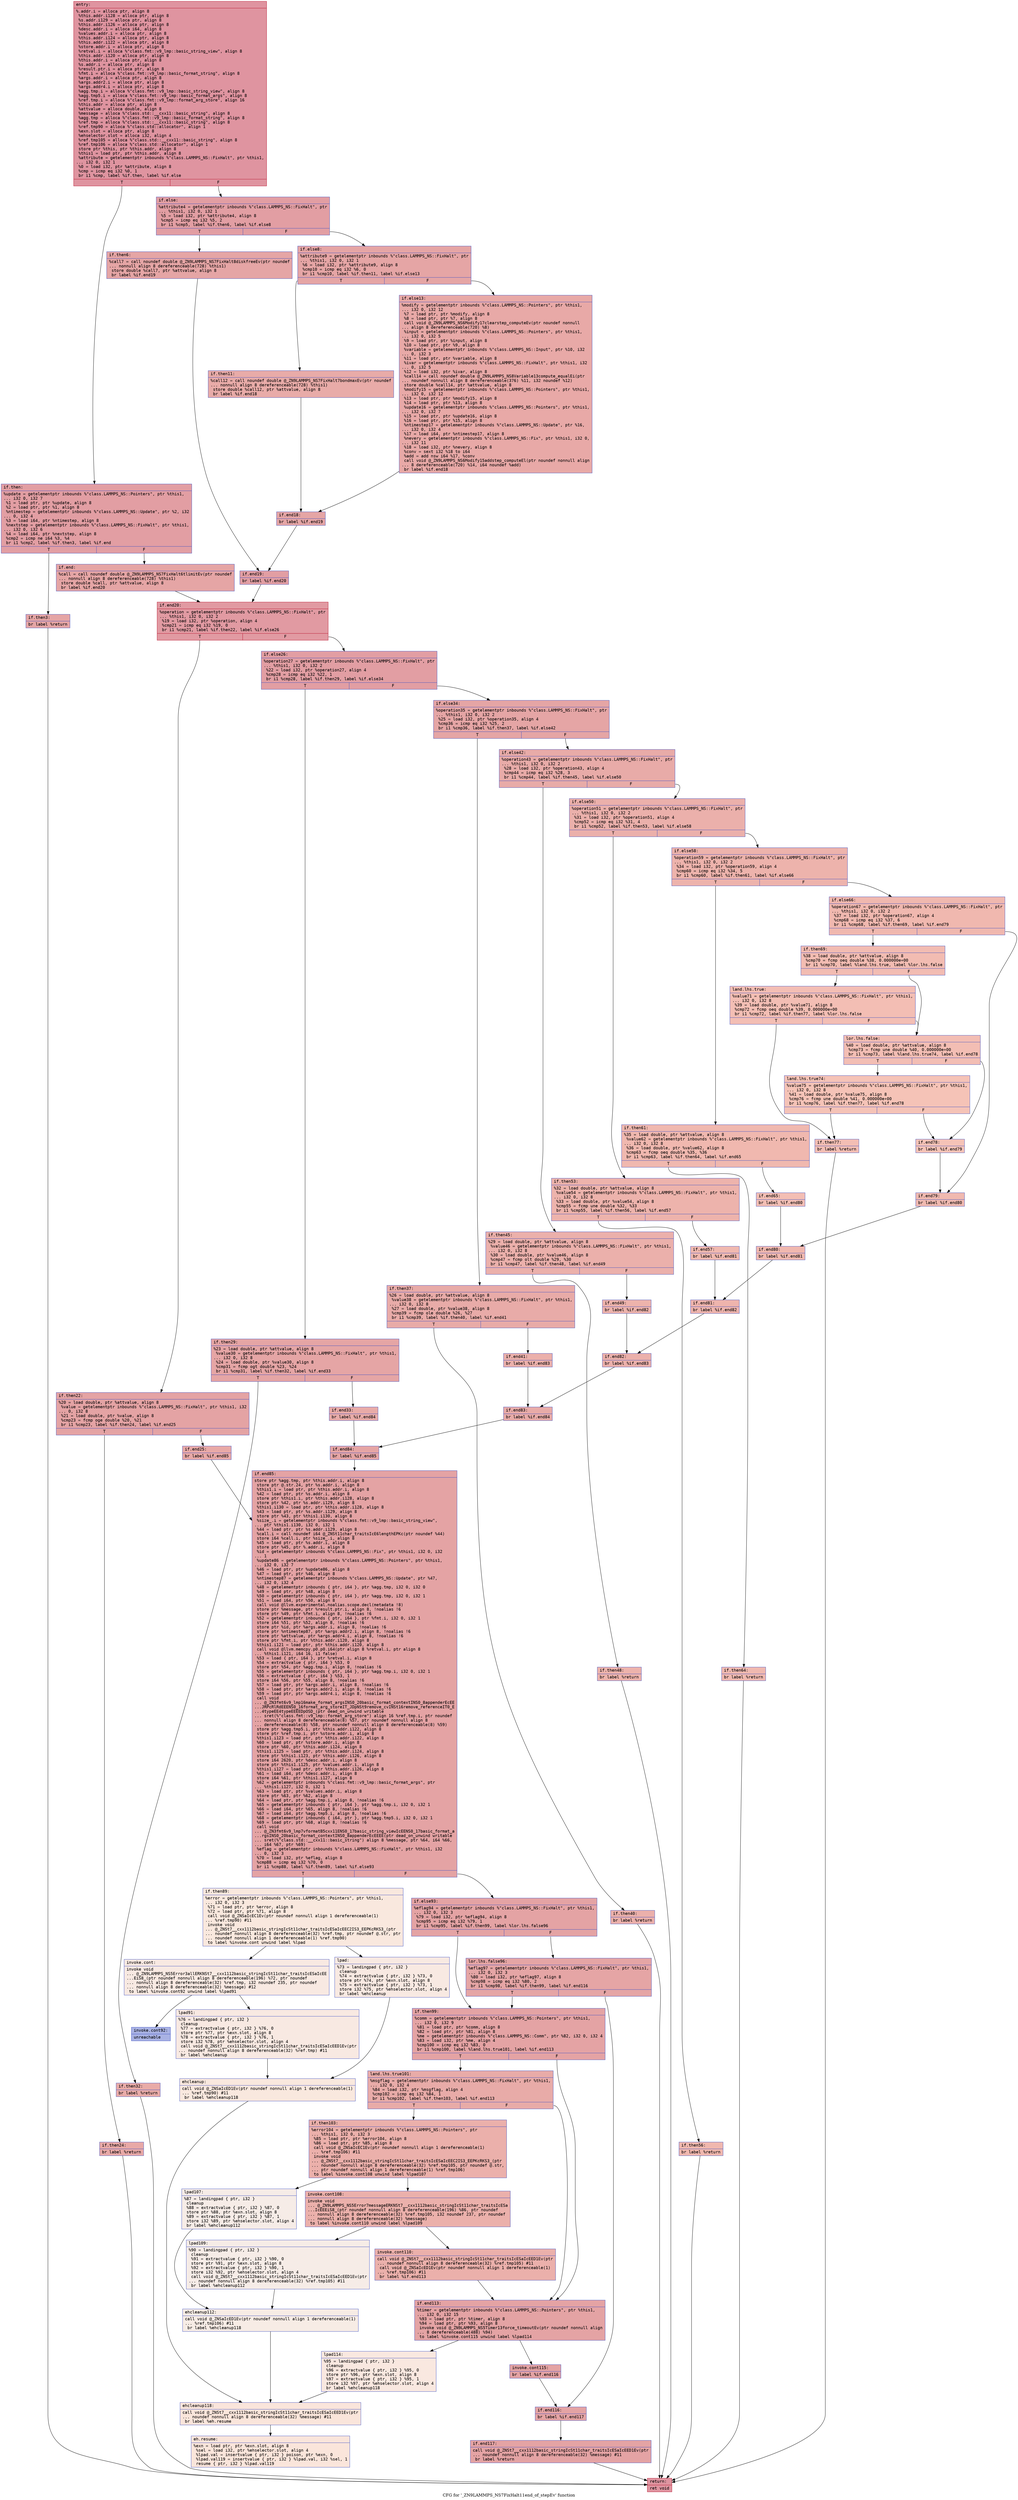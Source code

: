 digraph "CFG for '_ZN9LAMMPS_NS7FixHalt11end_of_stepEv' function" {
	label="CFG for '_ZN9LAMMPS_NS7FixHalt11end_of_stepEv' function";

	Node0x5603f57e1770 [shape=record,color="#b70d28ff", style=filled, fillcolor="#b70d2870" fontname="Courier",label="{entry:\l|  %.addr.i = alloca ptr, align 8\l  %this.addr.i128 = alloca ptr, align 8\l  %s.addr.i129 = alloca ptr, align 8\l  %this.addr.i126 = alloca ptr, align 8\l  %desc.addr.i = alloca i64, align 8\l  %values.addr.i = alloca ptr, align 8\l  %this.addr.i124 = alloca ptr, align 8\l  %this.addr.i122 = alloca ptr, align 8\l  %store.addr.i = alloca ptr, align 8\l  %retval.i = alloca %\"class.fmt::v9_lmp::basic_string_view\", align 8\l  %this.addr.i120 = alloca ptr, align 8\l  %this.addr.i = alloca ptr, align 8\l  %s.addr.i = alloca ptr, align 8\l  %result.ptr.i = alloca ptr, align 8\l  %fmt.i = alloca %\"class.fmt::v9_lmp::basic_format_string\", align 8\l  %args.addr.i = alloca ptr, align 8\l  %args.addr2.i = alloca ptr, align 8\l  %args.addr4.i = alloca ptr, align 8\l  %agg.tmp.i = alloca %\"class.fmt::v9_lmp::basic_string_view\", align 8\l  %agg.tmp5.i = alloca %\"class.fmt::v9_lmp::basic_format_args\", align 8\l  %ref.tmp.i = alloca %\"class.fmt::v9_lmp::format_arg_store\", align 16\l  %this.addr = alloca ptr, align 8\l  %attvalue = alloca double, align 8\l  %message = alloca %\"class.std::__cxx11::basic_string\", align 8\l  %agg.tmp = alloca %\"class.fmt::v9_lmp::basic_format_string\", align 8\l  %ref.tmp = alloca %\"class.std::__cxx11::basic_string\", align 8\l  %ref.tmp90 = alloca %\"class.std::allocator\", align 1\l  %exn.slot = alloca ptr, align 8\l  %ehselector.slot = alloca i32, align 4\l  %ref.tmp105 = alloca %\"class.std::__cxx11::basic_string\", align 8\l  %ref.tmp106 = alloca %\"class.std::allocator\", align 1\l  store ptr %this, ptr %this.addr, align 8\l  %this1 = load ptr, ptr %this.addr, align 8\l  %attribute = getelementptr inbounds %\"class.LAMMPS_NS::FixHalt\", ptr %this1,\l... i32 0, i32 1\l  %0 = load i32, ptr %attribute, align 8\l  %cmp = icmp eq i32 %0, 1\l  br i1 %cmp, label %if.then, label %if.else\l|{<s0>T|<s1>F}}"];
	Node0x5603f57e1770:s0 -> Node0x5603f57ba080[tooltip="entry -> if.then\nProbability 50.00%" ];
	Node0x5603f57e1770:s1 -> Node0x5603f57ba0f0[tooltip="entry -> if.else\nProbability 50.00%" ];
	Node0x5603f57ba080 [shape=record,color="#3d50c3ff", style=filled, fillcolor="#be242e70" fontname="Courier",label="{if.then:\l|  %update = getelementptr inbounds %\"class.LAMMPS_NS::Pointers\", ptr %this1,\l... i32 0, i32 7\l  %1 = load ptr, ptr %update, align 8\l  %2 = load ptr, ptr %1, align 8\l  %ntimestep = getelementptr inbounds %\"class.LAMMPS_NS::Update\", ptr %2, i32\l... 0, i32 4\l  %3 = load i64, ptr %ntimestep, align 8\l  %nextstep = getelementptr inbounds %\"class.LAMMPS_NS::FixHalt\", ptr %this1,\l... i32 0, i32 6\l  %4 = load i64, ptr %nextstep, align 8\l  %cmp2 = icmp ne i64 %3, %4\l  br i1 %cmp2, label %if.then3, label %if.end\l|{<s0>T|<s1>F}}"];
	Node0x5603f57ba080:s0 -> Node0x5603f57ba780[tooltip="if.then -> if.then3\nProbability 50.00%" ];
	Node0x5603f57ba080:s1 -> Node0x5603f57ba800[tooltip="if.then -> if.end\nProbability 50.00%" ];
	Node0x5603f57ba780 [shape=record,color="#3d50c3ff", style=filled, fillcolor="#c5333470" fontname="Courier",label="{if.then3:\l|  br label %return\l}"];
	Node0x5603f57ba780 -> Node0x5603f57ba920[tooltip="if.then3 -> return\nProbability 100.00%" ];
	Node0x5603f57ba800 [shape=record,color="#3d50c3ff", style=filled, fillcolor="#c5333470" fontname="Courier",label="{if.end:\l|  %call = call noundef double @_ZN9LAMMPS_NS7FixHalt6tlimitEv(ptr noundef\l... nonnull align 8 dereferenceable(728) %this1)\l  store double %call, ptr %attvalue, align 8\l  br label %if.end20\l}"];
	Node0x5603f57ba800 -> Node0x5603f57bac90[tooltip="if.end -> if.end20\nProbability 100.00%" ];
	Node0x5603f57ba0f0 [shape=record,color="#3d50c3ff", style=filled, fillcolor="#be242e70" fontname="Courier",label="{if.else:\l|  %attribute4 = getelementptr inbounds %\"class.LAMMPS_NS::FixHalt\", ptr\l... %this1, i32 0, i32 1\l  %5 = load i32, ptr %attribute4, align 8\l  %cmp5 = icmp eq i32 %5, 2\l  br i1 %cmp5, label %if.then6, label %if.else8\l|{<s0>T|<s1>F}}"];
	Node0x5603f57ba0f0:s0 -> Node0x5603f57b8d60[tooltip="if.else -> if.then6\nProbability 50.00%" ];
	Node0x5603f57ba0f0:s1 -> Node0x5603f57bb5c0[tooltip="if.else -> if.else8\nProbability 50.00%" ];
	Node0x5603f57b8d60 [shape=record,color="#3d50c3ff", style=filled, fillcolor="#c5333470" fontname="Courier",label="{if.then6:\l|  %call7 = call noundef double @_ZN9LAMMPS_NS7FixHalt8diskfreeEv(ptr noundef\l... nonnull align 8 dereferenceable(728) %this1)\l  store double %call7, ptr %attvalue, align 8\l  br label %if.end19\l}"];
	Node0x5603f57b8d60 -> Node0x5603f57bb900[tooltip="if.then6 -> if.end19\nProbability 100.00%" ];
	Node0x5603f57bb5c0 [shape=record,color="#3d50c3ff", style=filled, fillcolor="#c5333470" fontname="Courier",label="{if.else8:\l|  %attribute9 = getelementptr inbounds %\"class.LAMMPS_NS::FixHalt\", ptr\l... %this1, i32 0, i32 1\l  %6 = load i32, ptr %attribute9, align 8\l  %cmp10 = icmp eq i32 %6, 0\l  br i1 %cmp10, label %if.then11, label %if.else13\l|{<s0>T|<s1>F}}"];
	Node0x5603f57bb5c0:s0 -> Node0x5603f57bbbb0[tooltip="if.else8 -> if.then11\nProbability 37.50%" ];
	Node0x5603f57bb5c0:s1 -> Node0x5603f57bbc30[tooltip="if.else8 -> if.else13\nProbability 62.50%" ];
	Node0x5603f57bbbb0 [shape=record,color="#3d50c3ff", style=filled, fillcolor="#cc403a70" fontname="Courier",label="{if.then11:\l|  %call12 = call noundef double @_ZN9LAMMPS_NS7FixHalt7bondmaxEv(ptr noundef\l... nonnull align 8 dereferenceable(728) %this1)\l  store double %call12, ptr %attvalue, align 8\l  br label %if.end18\l}"];
	Node0x5603f57bbbb0 -> Node0x5603f57bbff0[tooltip="if.then11 -> if.end18\nProbability 100.00%" ];
	Node0x5603f57bbc30 [shape=record,color="#3d50c3ff", style=filled, fillcolor="#ca3b3770" fontname="Courier",label="{if.else13:\l|  %modify = getelementptr inbounds %\"class.LAMMPS_NS::Pointers\", ptr %this1,\l... i32 0, i32 12\l  %7 = load ptr, ptr %modify, align 8\l  %8 = load ptr, ptr %7, align 8\l  call void @_ZN9LAMMPS_NS6Modify17clearstep_computeEv(ptr noundef nonnull\l... align 8 dereferenceable(720) %8)\l  %input = getelementptr inbounds %\"class.LAMMPS_NS::Pointers\", ptr %this1,\l... i32 0, i32 5\l  %9 = load ptr, ptr %input, align 8\l  %10 = load ptr, ptr %9, align 8\l  %variable = getelementptr inbounds %\"class.LAMMPS_NS::Input\", ptr %10, i32\l... 0, i32 3\l  %11 = load ptr, ptr %variable, align 8\l  %ivar = getelementptr inbounds %\"class.LAMMPS_NS::FixHalt\", ptr %this1, i32\l... 0, i32 5\l  %12 = load i32, ptr %ivar, align 8\l  %call14 = call noundef double @_ZN9LAMMPS_NS8Variable13compute_equalEi(ptr\l... noundef nonnull align 8 dereferenceable(376) %11, i32 noundef %12)\l  store double %call14, ptr %attvalue, align 8\l  %modify15 = getelementptr inbounds %\"class.LAMMPS_NS::Pointers\", ptr %this1,\l... i32 0, i32 12\l  %13 = load ptr, ptr %modify15, align 8\l  %14 = load ptr, ptr %13, align 8\l  %update16 = getelementptr inbounds %\"class.LAMMPS_NS::Pointers\", ptr %this1,\l... i32 0, i32 7\l  %15 = load ptr, ptr %update16, align 8\l  %16 = load ptr, ptr %15, align 8\l  %ntimestep17 = getelementptr inbounds %\"class.LAMMPS_NS::Update\", ptr %16,\l... i32 0, i32 4\l  %17 = load i64, ptr %ntimestep17, align 8\l  %nevery = getelementptr inbounds %\"class.LAMMPS_NS::Fix\", ptr %this1, i32 0,\l... i32 11\l  %18 = load i32, ptr %nevery, align 8\l  %conv = sext i32 %18 to i64\l  %add = add nsw i64 %17, %conv\l  call void @_ZN9LAMMPS_NS6Modify15addstep_computeEl(ptr noundef nonnull align\l... 8 dereferenceable(720) %14, i64 noundef %add)\l  br label %if.end18\l}"];
	Node0x5603f57bbc30 -> Node0x5603f57bbff0[tooltip="if.else13 -> if.end18\nProbability 100.00%" ];
	Node0x5603f57bbff0 [shape=record,color="#3d50c3ff", style=filled, fillcolor="#c5333470" fontname="Courier",label="{if.end18:\l|  br label %if.end19\l}"];
	Node0x5603f57bbff0 -> Node0x5603f57bb900[tooltip="if.end18 -> if.end19\nProbability 100.00%" ];
	Node0x5603f57bb900 [shape=record,color="#3d50c3ff", style=filled, fillcolor="#be242e70" fontname="Courier",label="{if.end19:\l|  br label %if.end20\l}"];
	Node0x5603f57bb900 -> Node0x5603f57bac90[tooltip="if.end19 -> if.end20\nProbability 100.00%" ];
	Node0x5603f57bac90 [shape=record,color="#b70d28ff", style=filled, fillcolor="#bb1b2c70" fontname="Courier",label="{if.end20:\l|  %operation = getelementptr inbounds %\"class.LAMMPS_NS::FixHalt\", ptr\l... %this1, i32 0, i32 2\l  %19 = load i32, ptr %operation, align 4\l  %cmp21 = icmp eq i32 %19, 0\l  br i1 %cmp21, label %if.then22, label %if.else26\l|{<s0>T|<s1>F}}"];
	Node0x5603f57bac90:s0 -> Node0x5603f57eac20[tooltip="if.end20 -> if.then22\nProbability 37.50%" ];
	Node0x5603f57bac90:s1 -> Node0x5603f57eaca0[tooltip="if.end20 -> if.else26\nProbability 62.50%" ];
	Node0x5603f57eac20 [shape=record,color="#3d50c3ff", style=filled, fillcolor="#c32e3170" fontname="Courier",label="{if.then22:\l|  %20 = load double, ptr %attvalue, align 8\l  %value = getelementptr inbounds %\"class.LAMMPS_NS::FixHalt\", ptr %this1, i32\l... 0, i32 8\l  %21 = load double, ptr %value, align 8\l  %cmp23 = fcmp oge double %20, %21\l  br i1 %cmp23, label %if.then24, label %if.end25\l|{<s0>T|<s1>F}}"];
	Node0x5603f57eac20:s0 -> Node0x5603f57eb040[tooltip="if.then22 -> if.then24\nProbability 50.00%" ];
	Node0x5603f57eac20:s1 -> Node0x5603f57eb0c0[tooltip="if.then22 -> if.end25\nProbability 50.00%" ];
	Node0x5603f57eb040 [shape=record,color="#3d50c3ff", style=filled, fillcolor="#ca3b3770" fontname="Courier",label="{if.then24:\l|  br label %return\l}"];
	Node0x5603f57eb040 -> Node0x5603f57ba920[tooltip="if.then24 -> return\nProbability 100.00%" ];
	Node0x5603f57eb0c0 [shape=record,color="#3d50c3ff", style=filled, fillcolor="#ca3b3770" fontname="Courier",label="{if.end25:\l|  br label %if.end85\l}"];
	Node0x5603f57eb0c0 -> Node0x5603f57eb260[tooltip="if.end25 -> if.end85\nProbability 100.00%" ];
	Node0x5603f57eaca0 [shape=record,color="#3d50c3ff", style=filled, fillcolor="#be242e70" fontname="Courier",label="{if.else26:\l|  %operation27 = getelementptr inbounds %\"class.LAMMPS_NS::FixHalt\", ptr\l... %this1, i32 0, i32 2\l  %22 = load i32, ptr %operation27, align 4\l  %cmp28 = icmp eq i32 %22, 1\l  br i1 %cmp28, label %if.then29, label %if.else34\l|{<s0>T|<s1>F}}"];
	Node0x5603f57eaca0:s0 -> Node0x5603f57eb570[tooltip="if.else26 -> if.then29\nProbability 50.00%" ];
	Node0x5603f57eaca0:s1 -> Node0x5603f57eb5f0[tooltip="if.else26 -> if.else34\nProbability 50.00%" ];
	Node0x5603f57eb570 [shape=record,color="#3d50c3ff", style=filled, fillcolor="#c5333470" fontname="Courier",label="{if.then29:\l|  %23 = load double, ptr %attvalue, align 8\l  %value30 = getelementptr inbounds %\"class.LAMMPS_NS::FixHalt\", ptr %this1,\l... i32 0, i32 8\l  %24 = load double, ptr %value30, align 8\l  %cmp31 = fcmp ogt double %23, %24\l  br i1 %cmp31, label %if.then32, label %if.end33\l|{<s0>T|<s1>F}}"];
	Node0x5603f57eb570:s0 -> Node0x5603f57eb9b0[tooltip="if.then29 -> if.then32\nProbability 50.00%" ];
	Node0x5603f57eb570:s1 -> Node0x5603f57eba30[tooltip="if.then29 -> if.end33\nProbability 50.00%" ];
	Node0x5603f57eb9b0 [shape=record,color="#3d50c3ff", style=filled, fillcolor="#cc403a70" fontname="Courier",label="{if.then32:\l|  br label %return\l}"];
	Node0x5603f57eb9b0 -> Node0x5603f57ba920[tooltip="if.then32 -> return\nProbability 100.00%" ];
	Node0x5603f57eba30 [shape=record,color="#3d50c3ff", style=filled, fillcolor="#cc403a70" fontname="Courier",label="{if.end33:\l|  br label %if.end84\l}"];
	Node0x5603f57eba30 -> Node0x5603f57ebc30[tooltip="if.end33 -> if.end84\nProbability 100.00%" ];
	Node0x5603f57eb5f0 [shape=record,color="#3d50c3ff", style=filled, fillcolor="#c5333470" fontname="Courier",label="{if.else34:\l|  %operation35 = getelementptr inbounds %\"class.LAMMPS_NS::FixHalt\", ptr\l... %this1, i32 0, i32 2\l  %25 = load i32, ptr %operation35, align 4\l  %cmp36 = icmp eq i32 %25, 2\l  br i1 %cmp36, label %if.then37, label %if.else42\l|{<s0>T|<s1>F}}"];
	Node0x5603f57eb5f0:s0 -> Node0x5603f57ebf40[tooltip="if.else34 -> if.then37\nProbability 50.00%" ];
	Node0x5603f57eb5f0:s1 -> Node0x5603f57ebfc0[tooltip="if.else34 -> if.else42\nProbability 50.00%" ];
	Node0x5603f57ebf40 [shape=record,color="#3d50c3ff", style=filled, fillcolor="#cc403a70" fontname="Courier",label="{if.then37:\l|  %26 = load double, ptr %attvalue, align 8\l  %value38 = getelementptr inbounds %\"class.LAMMPS_NS::FixHalt\", ptr %this1,\l... i32 0, i32 8\l  %27 = load double, ptr %value38, align 8\l  %cmp39 = fcmp ole double %26, %27\l  br i1 %cmp39, label %if.then40, label %if.end41\l|{<s0>T|<s1>F}}"];
	Node0x5603f57ebf40:s0 -> Node0x5603f57ec380[tooltip="if.then37 -> if.then40\nProbability 50.00%" ];
	Node0x5603f57ebf40:s1 -> Node0x5603f57ec400[tooltip="if.then37 -> if.end41\nProbability 50.00%" ];
	Node0x5603f57ec380 [shape=record,color="#3d50c3ff", style=filled, fillcolor="#d24b4070" fontname="Courier",label="{if.then40:\l|  br label %return\l}"];
	Node0x5603f57ec380 -> Node0x5603f57ba920[tooltip="if.then40 -> return\nProbability 100.00%" ];
	Node0x5603f57ec400 [shape=record,color="#3d50c3ff", style=filled, fillcolor="#d24b4070" fontname="Courier",label="{if.end41:\l|  br label %if.end83\l}"];
	Node0x5603f57ec400 -> Node0x5603f57ec600[tooltip="if.end41 -> if.end83\nProbability 100.00%" ];
	Node0x5603f57ebfc0 [shape=record,color="#3d50c3ff", style=filled, fillcolor="#cc403a70" fontname="Courier",label="{if.else42:\l|  %operation43 = getelementptr inbounds %\"class.LAMMPS_NS::FixHalt\", ptr\l... %this1, i32 0, i32 2\l  %28 = load i32, ptr %operation43, align 4\l  %cmp44 = icmp eq i32 %28, 3\l  br i1 %cmp44, label %if.then45, label %if.else50\l|{<s0>T|<s1>F}}"];
	Node0x5603f57ebfc0:s0 -> Node0x5603f57bb200[tooltip="if.else42 -> if.then45\nProbability 50.00%" ];
	Node0x5603f57ebfc0:s1 -> Node0x5603f57bb280[tooltip="if.else42 -> if.else50\nProbability 50.00%" ];
	Node0x5603f57bb200 [shape=record,color="#3d50c3ff", style=filled, fillcolor="#d24b4070" fontname="Courier",label="{if.then45:\l|  %29 = load double, ptr %attvalue, align 8\l  %value46 = getelementptr inbounds %\"class.LAMMPS_NS::FixHalt\", ptr %this1,\l... i32 0, i32 8\l  %30 = load double, ptr %value46, align 8\l  %cmp47 = fcmp olt double %29, %30\l  br i1 %cmp47, label %if.then48, label %if.end49\l|{<s0>T|<s1>F}}"];
	Node0x5603f57bb200:s0 -> Node0x5603f57ed350[tooltip="if.then45 -> if.then48\nProbability 50.00%" ];
	Node0x5603f57bb200:s1 -> Node0x5603f57ed3d0[tooltip="if.then45 -> if.end49\nProbability 50.00%" ];
	Node0x5603f57ed350 [shape=record,color="#3d50c3ff", style=filled, fillcolor="#d6524470" fontname="Courier",label="{if.then48:\l|  br label %return\l}"];
	Node0x5603f57ed350 -> Node0x5603f57ba920[tooltip="if.then48 -> return\nProbability 100.00%" ];
	Node0x5603f57ed3d0 [shape=record,color="#3d50c3ff", style=filled, fillcolor="#d6524470" fontname="Courier",label="{if.end49:\l|  br label %if.end82\l}"];
	Node0x5603f57ed3d0 -> Node0x5603f57ed5d0[tooltip="if.end49 -> if.end82\nProbability 100.00%" ];
	Node0x5603f57bb280 [shape=record,color="#3d50c3ff", style=filled, fillcolor="#d24b4070" fontname="Courier",label="{if.else50:\l|  %operation51 = getelementptr inbounds %\"class.LAMMPS_NS::FixHalt\", ptr\l... %this1, i32 0, i32 2\l  %31 = load i32, ptr %operation51, align 4\l  %cmp52 = icmp eq i32 %31, 4\l  br i1 %cmp52, label %if.then53, label %if.else58\l|{<s0>T|<s1>F}}"];
	Node0x5603f57bb280:s0 -> Node0x5603f57ed8e0[tooltip="if.else50 -> if.then53\nProbability 50.00%" ];
	Node0x5603f57bb280:s1 -> Node0x5603f57ed960[tooltip="if.else50 -> if.else58\nProbability 50.00%" ];
	Node0x5603f57ed8e0 [shape=record,color="#3d50c3ff", style=filled, fillcolor="#d6524470" fontname="Courier",label="{if.then53:\l|  %32 = load double, ptr %attvalue, align 8\l  %value54 = getelementptr inbounds %\"class.LAMMPS_NS::FixHalt\", ptr %this1,\l... i32 0, i32 8\l  %33 = load double, ptr %value54, align 8\l  %cmp55 = fcmp une double %32, %33\l  br i1 %cmp55, label %if.then56, label %if.end57\l|{<s0>T|<s1>F}}"];
	Node0x5603f57ed8e0:s0 -> Node0x5603f57edd20[tooltip="if.then53 -> if.then56\nProbability 62.50%" ];
	Node0x5603f57ed8e0:s1 -> Node0x5603f57edda0[tooltip="if.then53 -> if.end57\nProbability 37.50%" ];
	Node0x5603f57edd20 [shape=record,color="#3d50c3ff", style=filled, fillcolor="#dc5d4a70" fontname="Courier",label="{if.then56:\l|  br label %return\l}"];
	Node0x5603f57edd20 -> Node0x5603f57ba920[tooltip="if.then56 -> return\nProbability 100.00%" ];
	Node0x5603f57edda0 [shape=record,color="#3d50c3ff", style=filled, fillcolor="#de614d70" fontname="Courier",label="{if.end57:\l|  br label %if.end81\l}"];
	Node0x5603f57edda0 -> Node0x5603f57edfa0[tooltip="if.end57 -> if.end81\nProbability 100.00%" ];
	Node0x5603f57ed960 [shape=record,color="#3d50c3ff", style=filled, fillcolor="#d6524470" fontname="Courier",label="{if.else58:\l|  %operation59 = getelementptr inbounds %\"class.LAMMPS_NS::FixHalt\", ptr\l... %this1, i32 0, i32 2\l  %34 = load i32, ptr %operation59, align 4\l  %cmp60 = icmp eq i32 %34, 5\l  br i1 %cmp60, label %if.then61, label %if.else66\l|{<s0>T|<s1>F}}"];
	Node0x5603f57ed960:s0 -> Node0x5603f57ee2b0[tooltip="if.else58 -> if.then61\nProbability 50.00%" ];
	Node0x5603f57ed960:s1 -> Node0x5603f57ee330[tooltip="if.else58 -> if.else66\nProbability 50.00%" ];
	Node0x5603f57ee2b0 [shape=record,color="#3d50c3ff", style=filled, fillcolor="#dc5d4a70" fontname="Courier",label="{if.then61:\l|  %35 = load double, ptr %attvalue, align 8\l  %value62 = getelementptr inbounds %\"class.LAMMPS_NS::FixHalt\", ptr %this1,\l... i32 0, i32 8\l  %36 = load double, ptr %value62, align 8\l  %cmp63 = fcmp oeq double %35, %36\l  br i1 %cmp63, label %if.then64, label %if.end65\l|{<s0>T|<s1>F}}"];
	Node0x5603f57ee2b0:s0 -> Node0x5603f57ee6f0[tooltip="if.then61 -> if.then64\nProbability 62.50%" ];
	Node0x5603f57ee2b0:s1 -> Node0x5603f57ee770[tooltip="if.then61 -> if.end65\nProbability 37.50%" ];
	Node0x5603f57ee6f0 [shape=record,color="#3d50c3ff", style=filled, fillcolor="#de614d70" fontname="Courier",label="{if.then64:\l|  br label %return\l}"];
	Node0x5603f57ee6f0 -> Node0x5603f57ba920[tooltip="if.then64 -> return\nProbability 100.00%" ];
	Node0x5603f57ee770 [shape=record,color="#3d50c3ff", style=filled, fillcolor="#e36c5570" fontname="Courier",label="{if.end65:\l|  br label %if.end80\l}"];
	Node0x5603f57ee770 -> Node0x5603f57ee970[tooltip="if.end65 -> if.end80\nProbability 100.00%" ];
	Node0x5603f57ee330 [shape=record,color="#3d50c3ff", style=filled, fillcolor="#dc5d4a70" fontname="Courier",label="{if.else66:\l|  %operation67 = getelementptr inbounds %\"class.LAMMPS_NS::FixHalt\", ptr\l... %this1, i32 0, i32 2\l  %37 = load i32, ptr %operation67, align 4\l  %cmp68 = icmp eq i32 %37, 6\l  br i1 %cmp68, label %if.then69, label %if.end79\l|{<s0>T|<s1>F}}"];
	Node0x5603f57ee330:s0 -> Node0x5603f57eec80[tooltip="if.else66 -> if.then69\nProbability 50.00%" ];
	Node0x5603f57ee330:s1 -> Node0x5603f57eed00[tooltip="if.else66 -> if.end79\nProbability 50.00%" ];
	Node0x5603f57eec80 [shape=record,color="#3d50c3ff", style=filled, fillcolor="#e1675170" fontname="Courier",label="{if.then69:\l|  %38 = load double, ptr %attvalue, align 8\l  %cmp70 = fcmp oeq double %38, 0.000000e+00\l  br i1 %cmp70, label %land.lhs.true, label %lor.lhs.false\l|{<s0>T|<s1>F}}"];
	Node0x5603f57eec80:s0 -> Node0x5603f57eef60[tooltip="if.then69 -> land.lhs.true\nProbability 62.50%" ];
	Node0x5603f57eec80:s1 -> Node0x5603f57eefe0[tooltip="if.then69 -> lor.lhs.false\nProbability 37.50%" ];
	Node0x5603f57eef60 [shape=record,color="#3d50c3ff", style=filled, fillcolor="#e36c5570" fontname="Courier",label="{land.lhs.true:\l|  %value71 = getelementptr inbounds %\"class.LAMMPS_NS::FixHalt\", ptr %this1,\l... i32 0, i32 8\l  %39 = load double, ptr %value71, align 8\l  %cmp72 = fcmp oeq double %39, 0.000000e+00\l  br i1 %cmp72, label %if.then77, label %lor.lhs.false\l|{<s0>T|<s1>F}}"];
	Node0x5603f57eef60:s0 -> Node0x5603f57ef380[tooltip="land.lhs.true -> if.then77\nProbability 62.50%" ];
	Node0x5603f57eef60:s1 -> Node0x5603f57eefe0[tooltip="land.lhs.true -> lor.lhs.false\nProbability 37.50%" ];
	Node0x5603f57eefe0 [shape=record,color="#3d50c3ff", style=filled, fillcolor="#e36c5570" fontname="Courier",label="{lor.lhs.false:\l|  %40 = load double, ptr %attvalue, align 8\l  %cmp73 = fcmp une double %40, 0.000000e+00\l  br i1 %cmp73, label %land.lhs.true74, label %if.end78\l|{<s0>T|<s1>F}}"];
	Node0x5603f57eefe0:s0 -> Node0x5603f57ef5e0[tooltip="lor.lhs.false -> land.lhs.true74\nProbability 62.50%" ];
	Node0x5603f57eefe0:s1 -> Node0x5603f57ef660[tooltip="lor.lhs.false -> if.end78\nProbability 37.50%" ];
	Node0x5603f57ef5e0 [shape=record,color="#3d50c3ff", style=filled, fillcolor="#e8765c70" fontname="Courier",label="{land.lhs.true74:\l|  %value75 = getelementptr inbounds %\"class.LAMMPS_NS::FixHalt\", ptr %this1,\l... i32 0, i32 8\l  %41 = load double, ptr %value75, align 8\l  %cmp76 = fcmp une double %41, 0.000000e+00\l  br i1 %cmp76, label %if.then77, label %if.end78\l|{<s0>T|<s1>F}}"];
	Node0x5603f57ef5e0:s0 -> Node0x5603f57ef380[tooltip="land.lhs.true74 -> if.then77\nProbability 62.50%" ];
	Node0x5603f57ef5e0:s1 -> Node0x5603f57ef660[tooltip="land.lhs.true74 -> if.end78\nProbability 37.50%" ];
	Node0x5603f57ef380 [shape=record,color="#3d50c3ff", style=filled, fillcolor="#e36c5570" fontname="Courier",label="{if.then77:\l|  br label %return\l}"];
	Node0x5603f57ef380 -> Node0x5603f57ba920[tooltip="if.then77 -> return\nProbability 100.00%" ];
	Node0x5603f57ef660 [shape=record,color="#3d50c3ff", style=filled, fillcolor="#e8765c70" fontname="Courier",label="{if.end78:\l|  br label %if.end79\l}"];
	Node0x5603f57ef660 -> Node0x5603f57eed00[tooltip="if.end78 -> if.end79\nProbability 100.00%" ];
	Node0x5603f57eed00 [shape=record,color="#3d50c3ff", style=filled, fillcolor="#de614d70" fontname="Courier",label="{if.end79:\l|  br label %if.end80\l}"];
	Node0x5603f57eed00 -> Node0x5603f57ee970[tooltip="if.end79 -> if.end80\nProbability 100.00%" ];
	Node0x5603f57ee970 [shape=record,color="#3d50c3ff", style=filled, fillcolor="#dc5d4a70" fontname="Courier",label="{if.end80:\l|  br label %if.end81\l}"];
	Node0x5603f57ee970 -> Node0x5603f57edfa0[tooltip="if.end80 -> if.end81\nProbability 100.00%" ];
	Node0x5603f57edfa0 [shape=record,color="#3d50c3ff", style=filled, fillcolor="#d8564670" fontname="Courier",label="{if.end81:\l|  br label %if.end82\l}"];
	Node0x5603f57edfa0 -> Node0x5603f57ed5d0[tooltip="if.end81 -> if.end82\nProbability 100.00%" ];
	Node0x5603f57ed5d0 [shape=record,color="#3d50c3ff", style=filled, fillcolor="#d24b4070" fontname="Courier",label="{if.end82:\l|  br label %if.end83\l}"];
	Node0x5603f57ed5d0 -> Node0x5603f57ec600[tooltip="if.end82 -> if.end83\nProbability 100.00%" ];
	Node0x5603f57ec600 [shape=record,color="#3d50c3ff", style=filled, fillcolor="#cc403a70" fontname="Courier",label="{if.end83:\l|  br label %if.end84\l}"];
	Node0x5603f57ec600 -> Node0x5603f57ebc30[tooltip="if.end83 -> if.end84\nProbability 100.00%" ];
	Node0x5603f57ebc30 [shape=record,color="#3d50c3ff", style=filled, fillcolor="#c5333470" fontname="Courier",label="{if.end84:\l|  br label %if.end85\l}"];
	Node0x5603f57ebc30 -> Node0x5603f57eb260[tooltip="if.end84 -> if.end85\nProbability 100.00%" ];
	Node0x5603f57eb260 [shape=record,color="#3d50c3ff", style=filled, fillcolor="#c32e3170" fontname="Courier",label="{if.end85:\l|  store ptr %agg.tmp, ptr %this.addr.i, align 8\l  store ptr @.str.24, ptr %s.addr.i, align 8\l  %this1.i = load ptr, ptr %this.addr.i, align 8\l  %42 = load ptr, ptr %s.addr.i, align 8\l  store ptr %this1.i, ptr %this.addr.i128, align 8\l  store ptr %42, ptr %s.addr.i129, align 8\l  %this1.i130 = load ptr, ptr %this.addr.i128, align 8\l  %43 = load ptr, ptr %s.addr.i129, align 8\l  store ptr %43, ptr %this1.i130, align 8\l  %size_.i = getelementptr inbounds %\"class.fmt::v9_lmp::basic_string_view\",\l... ptr %this1.i130, i32 0, i32 1\l  %44 = load ptr, ptr %s.addr.i129, align 8\l  %call.i = call noundef i64 @_ZNSt11char_traitsIcE6lengthEPKc(ptr noundef %44)\l  store i64 %call.i, ptr %size_.i, align 8\l  %45 = load ptr, ptr %s.addr.i, align 8\l  store ptr %45, ptr %.addr.i, align 8\l  %id = getelementptr inbounds %\"class.LAMMPS_NS::Fix\", ptr %this1, i32 0, i32\l... 1\l  %update86 = getelementptr inbounds %\"class.LAMMPS_NS::Pointers\", ptr %this1,\l... i32 0, i32 7\l  %46 = load ptr, ptr %update86, align 8\l  %47 = load ptr, ptr %46, align 8\l  %ntimestep87 = getelementptr inbounds %\"class.LAMMPS_NS::Update\", ptr %47,\l... i32 0, i32 4\l  %48 = getelementptr inbounds \{ ptr, i64 \}, ptr %agg.tmp, i32 0, i32 0\l  %49 = load ptr, ptr %48, align 8\l  %50 = getelementptr inbounds \{ ptr, i64 \}, ptr %agg.tmp, i32 0, i32 1\l  %51 = load i64, ptr %50, align 8\l  call void @llvm.experimental.noalias.scope.decl(metadata !8)\l  store ptr %message, ptr %result.ptr.i, align 8, !noalias !6\l  store ptr %49, ptr %fmt.i, align 8, !noalias !6\l  %52 = getelementptr inbounds \{ ptr, i64 \}, ptr %fmt.i, i32 0, i32 1\l  store i64 %51, ptr %52, align 8, !noalias !6\l  store ptr %id, ptr %args.addr.i, align 8, !noalias !6\l  store ptr %ntimestep87, ptr %args.addr2.i, align 8, !noalias !6\l  store ptr %attvalue, ptr %args.addr4.i, align 8, !noalias !6\l  store ptr %fmt.i, ptr %this.addr.i120, align 8\l  %this1.i121 = load ptr, ptr %this.addr.i120, align 8\l  call void @llvm.memcpy.p0.p0.i64(ptr align 8 %retval.i, ptr align 8\l... %this1.i121, i64 16, i1 false)\l  %53 = load \{ ptr, i64 \}, ptr %retval.i, align 8\l  %54 = extractvalue \{ ptr, i64 \} %53, 0\l  store ptr %54, ptr %agg.tmp.i, align 8, !noalias !6\l  %55 = getelementptr inbounds \{ ptr, i64 \}, ptr %agg.tmp.i, i32 0, i32 1\l  %56 = extractvalue \{ ptr, i64 \} %53, 1\l  store i64 %56, ptr %55, align 8, !noalias !6\l  %57 = load ptr, ptr %args.addr.i, align 8, !noalias !6\l  %58 = load ptr, ptr %args.addr2.i, align 8, !noalias !6\l  %59 = load ptr, ptr %args.addr4.i, align 8, !noalias !6\l  call void\l... @_ZN3fmt6v9_lmp16make_format_argsINS0_20basic_format_contextINS0_8appenderEcEE\l...JRPcRlRdEEENS0_16format_arg_storeIT_JDpNSt9remove_cvINSt16remove_referenceIT0_E\l...4typeEE4typeEEEEDpOSD_(ptr dead_on_unwind writable\l... sret(%\"class.fmt::v9_lmp::format_arg_store\") align 16 %ref.tmp.i, ptr noundef\l... nonnull align 8 dereferenceable(8) %57, ptr noundef nonnull align 8\l... dereferenceable(8) %58, ptr noundef nonnull align 8 dereferenceable(8) %59)\l  store ptr %agg.tmp5.i, ptr %this.addr.i122, align 8\l  store ptr %ref.tmp.i, ptr %store.addr.i, align 8\l  %this1.i123 = load ptr, ptr %this.addr.i122, align 8\l  %60 = load ptr, ptr %store.addr.i, align 8\l  store ptr %60, ptr %this.addr.i124, align 8\l  %this1.i125 = load ptr, ptr %this.addr.i124, align 8\l  store ptr %this1.i123, ptr %this.addr.i126, align 8\l  store i64 2620, ptr %desc.addr.i, align 8\l  store ptr %this1.i125, ptr %values.addr.i, align 8\l  %this1.i127 = load ptr, ptr %this.addr.i126, align 8\l  %61 = load i64, ptr %desc.addr.i, align 8\l  store i64 %61, ptr %this1.i127, align 8\l  %62 = getelementptr inbounds %\"class.fmt::v9_lmp::basic_format_args\", ptr\l... %this1.i127, i32 0, i32 1\l  %63 = load ptr, ptr %values.addr.i, align 8\l  store ptr %63, ptr %62, align 8\l  %64 = load ptr, ptr %agg.tmp.i, align 8, !noalias !6\l  %65 = getelementptr inbounds \{ ptr, i64 \}, ptr %agg.tmp.i, i32 0, i32 1\l  %66 = load i64, ptr %65, align 8, !noalias !6\l  %67 = load i64, ptr %agg.tmp5.i, align 8, !noalias !6\l  %68 = getelementptr inbounds \{ i64, ptr \}, ptr %agg.tmp5.i, i32 0, i32 1\l  %69 = load ptr, ptr %68, align 8, !noalias !6\l  call void\l... @_ZN3fmt6v9_lmp7vformatB5cxx11ENS0_17basic_string_viewIcEENS0_17basic_format_a\l...rgsINS0_20basic_format_contextINS0_8appenderEcEEEE(ptr dead_on_unwind writable\l... sret(%\"class.std::__cxx11::basic_string\") align 8 %message, ptr %64, i64 %66,\l... i64 %67, ptr %69)\l  %eflag = getelementptr inbounds %\"class.LAMMPS_NS::FixHalt\", ptr %this1, i32\l... 0, i32 3\l  %70 = load i32, ptr %eflag, align 8\l  %cmp88 = icmp eq i32 %70, 0\l  br i1 %cmp88, label %if.then89, label %if.else93\l|{<s0>T|<s1>F}}"];
	Node0x5603f57eb260:s0 -> Node0x5603f57f4fb0[tooltip="if.end85 -> if.then89\nProbability 0.00%" ];
	Node0x5603f57eb260:s1 -> Node0x5603f57f5000[tooltip="if.end85 -> if.else93\nProbability 100.00%" ];
	Node0x5603f57f4fb0 [shape=record,color="#3d50c3ff", style=filled, fillcolor="#f2cab570" fontname="Courier",label="{if.then89:\l|  %error = getelementptr inbounds %\"class.LAMMPS_NS::Pointers\", ptr %this1,\l... i32 0, i32 3\l  %71 = load ptr, ptr %error, align 8\l  %72 = load ptr, ptr %71, align 8\l  call void @_ZNSaIcEC1Ev(ptr noundef nonnull align 1 dereferenceable(1)\l... %ref.tmp90) #11\l  invoke void\l... @_ZNSt7__cxx1112basic_stringIcSt11char_traitsIcESaIcEEC2IS3_EEPKcRKS3_(ptr\l... noundef nonnull align 8 dereferenceable(32) %ref.tmp, ptr noundef @.str, ptr\l... noundef nonnull align 1 dereferenceable(1) %ref.tmp90)\l          to label %invoke.cont unwind label %lpad\l}"];
	Node0x5603f57f4fb0 -> Node0x5603f57f54f0[tooltip="if.then89 -> invoke.cont\nProbability 50.00%" ];
	Node0x5603f57f4fb0 -> Node0x5603f57f5570[tooltip="if.then89 -> lpad\nProbability 50.00%" ];
	Node0x5603f57f54f0 [shape=record,color="#3d50c3ff", style=filled, fillcolor="#efcebd70" fontname="Courier",label="{invoke.cont:\l|  invoke void\l... @_ZN9LAMMPS_NS5Error3allERKNSt7__cxx1112basic_stringIcSt11char_traitsIcESaIcEE\l...EiS8_(ptr noundef nonnull align 8 dereferenceable(196) %72, ptr noundef\l... nonnull align 8 dereferenceable(32) %ref.tmp, i32 noundef 235, ptr noundef\l... nonnull align 8 dereferenceable(32) %message) #12\l          to label %invoke.cont92 unwind label %lpad91\l}"];
	Node0x5603f57f54f0 -> Node0x5603f57f54a0[tooltip="invoke.cont -> invoke.cont92\nProbability 0.00%" ];
	Node0x5603f57f54f0 -> Node0x5603f57f5890[tooltip="invoke.cont -> lpad91\nProbability 100.00%" ];
	Node0x5603f57f54a0 [shape=record,color="#3d50c3ff", style=filled, fillcolor="#3d50c370" fontname="Courier",label="{invoke.cont92:\l|  unreachable\l}"];
	Node0x5603f57f5570 [shape=record,color="#3d50c3ff", style=filled, fillcolor="#efcebd70" fontname="Courier",label="{lpad:\l|  %73 = landingpad \{ ptr, i32 \}\l          cleanup\l  %74 = extractvalue \{ ptr, i32 \} %73, 0\l  store ptr %74, ptr %exn.slot, align 8\l  %75 = extractvalue \{ ptr, i32 \} %73, 1\l  store i32 %75, ptr %ehselector.slot, align 4\l  br label %ehcleanup\l}"];
	Node0x5603f57f5570 -> Node0x5603f57f5e50[tooltip="lpad -> ehcleanup\nProbability 100.00%" ];
	Node0x5603f57f5890 [shape=record,color="#3d50c3ff", style=filled, fillcolor="#efcebd70" fontname="Courier",label="{lpad91:\l|  %76 = landingpad \{ ptr, i32 \}\l          cleanup\l  %77 = extractvalue \{ ptr, i32 \} %76, 0\l  store ptr %77, ptr %exn.slot, align 8\l  %78 = extractvalue \{ ptr, i32 \} %76, 1\l  store i32 %78, ptr %ehselector.slot, align 4\l  call void @_ZNSt7__cxx1112basic_stringIcSt11char_traitsIcESaIcEED1Ev(ptr\l... noundef nonnull align 8 dereferenceable(32) %ref.tmp) #11\l  br label %ehcleanup\l}"];
	Node0x5603f57f5890 -> Node0x5603f57f5e50[tooltip="lpad91 -> ehcleanup\nProbability 100.00%" ];
	Node0x5603f57f5e50 [shape=record,color="#3d50c3ff", style=filled, fillcolor="#f2cab570" fontname="Courier",label="{ehcleanup:\l|  call void @_ZNSaIcED1Ev(ptr noundef nonnull align 1 dereferenceable(1)\l... %ref.tmp90) #11\l  br label %ehcleanup118\l}"];
	Node0x5603f57f5e50 -> Node0x5603f57f6450[tooltip="ehcleanup -> ehcleanup118\nProbability 100.00%" ];
	Node0x5603f57f5000 [shape=record,color="#3d50c3ff", style=filled, fillcolor="#c32e3170" fontname="Courier",label="{if.else93:\l|  %eflag94 = getelementptr inbounds %\"class.LAMMPS_NS::FixHalt\", ptr %this1,\l... i32 0, i32 3\l  %79 = load i32, ptr %eflag94, align 8\l  %cmp95 = icmp eq i32 %79, 1\l  br i1 %cmp95, label %if.then99, label %lor.lhs.false96\l|{<s0>T|<s1>F}}"];
	Node0x5603f57f5000:s0 -> Node0x5603f57f6700[tooltip="if.else93 -> if.then99\nProbability 50.00%" ];
	Node0x5603f57f5000:s1 -> Node0x5603f57f6780[tooltip="if.else93 -> lor.lhs.false96\nProbability 50.00%" ];
	Node0x5603f57f6780 [shape=record,color="#3d50c3ff", style=filled, fillcolor="#c5333470" fontname="Courier",label="{lor.lhs.false96:\l|  %eflag97 = getelementptr inbounds %\"class.LAMMPS_NS::FixHalt\", ptr %this1,\l... i32 0, i32 3\l  %80 = load i32, ptr %eflag97, align 8\l  %cmp98 = icmp eq i32 %80, 2\l  br i1 %cmp98, label %if.then99, label %if.end116\l|{<s0>T|<s1>F}}"];
	Node0x5603f57f6780:s0 -> Node0x5603f57f6700[tooltip="lor.lhs.false96 -> if.then99\nProbability 50.00%" ];
	Node0x5603f57f6780:s1 -> Node0x5603f57f6af0[tooltip="lor.lhs.false96 -> if.end116\nProbability 50.00%" ];
	Node0x5603f57f6700 [shape=record,color="#3d50c3ff", style=filled, fillcolor="#c32e3170" fontname="Courier",label="{if.then99:\l|  %comm = getelementptr inbounds %\"class.LAMMPS_NS::Pointers\", ptr %this1,\l... i32 0, i32 9\l  %81 = load ptr, ptr %comm, align 8\l  %82 = load ptr, ptr %81, align 8\l  %me = getelementptr inbounds %\"class.LAMMPS_NS::Comm\", ptr %82, i32 0, i32 4\l  %83 = load i32, ptr %me, align 4\l  %cmp100 = icmp eq i32 %83, 0\l  br i1 %cmp100, label %land.lhs.true101, label %if.end113\l|{<s0>T|<s1>F}}"];
	Node0x5603f57f6700:s0 -> Node0x5603f57f7010[tooltip="if.then99 -> land.lhs.true101\nProbability 37.50%" ];
	Node0x5603f57f6700:s1 -> Node0x5603f57f70b0[tooltip="if.then99 -> if.end113\nProbability 62.50%" ];
	Node0x5603f57f7010 [shape=record,color="#3d50c3ff", style=filled, fillcolor="#cc403a70" fontname="Courier",label="{land.lhs.true101:\l|  %msgflag = getelementptr inbounds %\"class.LAMMPS_NS::FixHalt\", ptr %this1,\l... i32 0, i32 4\l  %84 = load i32, ptr %msgflag, align 4\l  %cmp102 = icmp eq i32 %84, 1\l  br i1 %cmp102, label %if.then103, label %if.end113\l|{<s0>T|<s1>F}}"];
	Node0x5603f57f7010:s0 -> Node0x5603f57f7400[tooltip="land.lhs.true101 -> if.then103\nProbability 50.00%" ];
	Node0x5603f57f7010:s1 -> Node0x5603f57f70b0[tooltip="land.lhs.true101 -> if.end113\nProbability 50.00%" ];
	Node0x5603f57f7400 [shape=record,color="#3d50c3ff", style=filled, fillcolor="#d24b4070" fontname="Courier",label="{if.then103:\l|  %error104 = getelementptr inbounds %\"class.LAMMPS_NS::Pointers\", ptr\l... %this1, i32 0, i32 3\l  %85 = load ptr, ptr %error104, align 8\l  %86 = load ptr, ptr %85, align 8\l  call void @_ZNSaIcEC1Ev(ptr noundef nonnull align 1 dereferenceable(1)\l... %ref.tmp106) #11\l  invoke void\l... @_ZNSt7__cxx1112basic_stringIcSt11char_traitsIcESaIcEEC2IS3_EEPKcRKS3_(ptr\l... noundef nonnull align 8 dereferenceable(32) %ref.tmp105, ptr noundef @.str,\l... ptr noundef nonnull align 1 dereferenceable(1) %ref.tmp106)\l          to label %invoke.cont108 unwind label %lpad107\l}"];
	Node0x5603f57f7400 -> Node0x5603f57f7840[tooltip="if.then103 -> invoke.cont108\nProbability 100.00%" ];
	Node0x5603f57f7400 -> Node0x5603f57f78c0[tooltip="if.then103 -> lpad107\nProbability 0.00%" ];
	Node0x5603f57f7840 [shape=record,color="#3d50c3ff", style=filled, fillcolor="#d24b4070" fontname="Courier",label="{invoke.cont108:\l|  invoke void\l... @_ZN9LAMMPS_NS5Error7messageERKNSt7__cxx1112basic_stringIcSt11char_traitsIcESa\l...IcEEEiS8_(ptr noundef nonnull align 8 dereferenceable(196) %86, ptr noundef\l... nonnull align 8 dereferenceable(32) %ref.tmp105, i32 noundef 237, ptr noundef\l... nonnull align 8 dereferenceable(32) %message)\l          to label %invoke.cont110 unwind label %lpad109\l}"];
	Node0x5603f57f7840 -> Node0x5603f57f77f0[tooltip="invoke.cont108 -> invoke.cont110\nProbability 100.00%" ];
	Node0x5603f57f7840 -> Node0x5603f57f7be0[tooltip="invoke.cont108 -> lpad109\nProbability 0.00%" ];
	Node0x5603f57f77f0 [shape=record,color="#3d50c3ff", style=filled, fillcolor="#d24b4070" fontname="Courier",label="{invoke.cont110:\l|  call void @_ZNSt7__cxx1112basic_stringIcSt11char_traitsIcESaIcEED1Ev(ptr\l... noundef nonnull align 8 dereferenceable(32) %ref.tmp105) #11\l  call void @_ZNSaIcED1Ev(ptr noundef nonnull align 1 dereferenceable(1)\l... %ref.tmp106) #11\l  br label %if.end113\l}"];
	Node0x5603f57f77f0 -> Node0x5603f57f70b0[tooltip="invoke.cont110 -> if.end113\nProbability 100.00%" ];
	Node0x5603f57f78c0 [shape=record,color="#3d50c3ff", style=filled, fillcolor="#ead5c970" fontname="Courier",label="{lpad107:\l|  %87 = landingpad \{ ptr, i32 \}\l          cleanup\l  %88 = extractvalue \{ ptr, i32 \} %87, 0\l  store ptr %88, ptr %exn.slot, align 8\l  %89 = extractvalue \{ ptr, i32 \} %87, 1\l  store i32 %89, ptr %ehselector.slot, align 4\l  br label %ehcleanup112\l}"];
	Node0x5603f57f78c0 -> Node0x5603f57f8480[tooltip="lpad107 -> ehcleanup112\nProbability 100.00%" ];
	Node0x5603f57f7be0 [shape=record,color="#3d50c3ff", style=filled, fillcolor="#ead5c970" fontname="Courier",label="{lpad109:\l|  %90 = landingpad \{ ptr, i32 \}\l          cleanup\l  %91 = extractvalue \{ ptr, i32 \} %90, 0\l  store ptr %91, ptr %exn.slot, align 8\l  %92 = extractvalue \{ ptr, i32 \} %90, 1\l  store i32 %92, ptr %ehselector.slot, align 4\l  call void @_ZNSt7__cxx1112basic_stringIcSt11char_traitsIcESaIcEED1Ev(ptr\l... noundef nonnull align 8 dereferenceable(32) %ref.tmp105) #11\l  br label %ehcleanup112\l}"];
	Node0x5603f57f7be0 -> Node0x5603f57f8480[tooltip="lpad109 -> ehcleanup112\nProbability 100.00%" ];
	Node0x5603f57f8480 [shape=record,color="#3d50c3ff", style=filled, fillcolor="#ecd3c570" fontname="Courier",label="{ehcleanup112:\l|  call void @_ZNSaIcED1Ev(ptr noundef nonnull align 1 dereferenceable(1)\l... %ref.tmp106) #11\l  br label %ehcleanup118\l}"];
	Node0x5603f57f8480 -> Node0x5603f57f6450[tooltip="ehcleanup112 -> ehcleanup118\nProbability 100.00%" ];
	Node0x5603f57f70b0 [shape=record,color="#3d50c3ff", style=filled, fillcolor="#c32e3170" fontname="Courier",label="{if.end113:\l|  %timer = getelementptr inbounds %\"class.LAMMPS_NS::Pointers\", ptr %this1,\l... i32 0, i32 15\l  %93 = load ptr, ptr %timer, align 8\l  %94 = load ptr, ptr %93, align 8\l  invoke void @_ZN9LAMMPS_NS5Timer13force_timeoutEv(ptr noundef nonnull align\l... 8 dereferenceable(488) %94)\l          to label %invoke.cont115 unwind label %lpad114\l}"];
	Node0x5603f57f70b0 -> Node0x5603f57f8d00[tooltip="if.end113 -> invoke.cont115\nProbability 100.00%" ];
	Node0x5603f57f70b0 -> Node0x5603f57f8d80[tooltip="if.end113 -> lpad114\nProbability 0.00%" ];
	Node0x5603f57f8d00 [shape=record,color="#3d50c3ff", style=filled, fillcolor="#c32e3170" fontname="Courier",label="{invoke.cont115:\l|  br label %if.end116\l}"];
	Node0x5603f57f8d00 -> Node0x5603f57f6af0[tooltip="invoke.cont115 -> if.end116\nProbability 100.00%" ];
	Node0x5603f57f8d80 [shape=record,color="#3d50c3ff", style=filled, fillcolor="#f1ccb870" fontname="Courier",label="{lpad114:\l|  %95 = landingpad \{ ptr, i32 \}\l          cleanup\l  %96 = extractvalue \{ ptr, i32 \} %95, 0\l  store ptr %96, ptr %exn.slot, align 8\l  %97 = extractvalue \{ ptr, i32 \} %95, 1\l  store i32 %97, ptr %ehselector.slot, align 4\l  br label %ehcleanup118\l}"];
	Node0x5603f57f8d80 -> Node0x5603f57f6450[tooltip="lpad114 -> ehcleanup118\nProbability 100.00%" ];
	Node0x5603f57f6af0 [shape=record,color="#3d50c3ff", style=filled, fillcolor="#c32e3170" fontname="Courier",label="{if.end116:\l|  br label %if.end117\l}"];
	Node0x5603f57f6af0 -> Node0x5603f57f0da0[tooltip="if.end116 -> if.end117\nProbability 100.00%" ];
	Node0x5603f57f0da0 [shape=record,color="#3d50c3ff", style=filled, fillcolor="#c32e3170" fontname="Courier",label="{if.end117:\l|  call void @_ZNSt7__cxx1112basic_stringIcSt11char_traitsIcESaIcEED1Ev(ptr\l... noundef nonnull align 8 dereferenceable(32) %message) #11\l  br label %return\l}"];
	Node0x5603f57f0da0 -> Node0x5603f57ba920[tooltip="if.end117 -> return\nProbability 100.00%" ];
	Node0x5603f57ba920 [shape=record,color="#b70d28ff", style=filled, fillcolor="#b70d2870" fontname="Courier",label="{return:\l|  ret void\l}"];
	Node0x5603f57f6450 [shape=record,color="#3d50c3ff", style=filled, fillcolor="#f4c5ad70" fontname="Courier",label="{ehcleanup118:\l|  call void @_ZNSt7__cxx1112basic_stringIcSt11char_traitsIcESaIcEED1Ev(ptr\l... noundef nonnull align 8 dereferenceable(32) %message) #11\l  br label %eh.resume\l}"];
	Node0x5603f57f6450 -> Node0x5603f57f1050[tooltip="ehcleanup118 -> eh.resume\nProbability 100.00%" ];
	Node0x5603f57f1050 [shape=record,color="#3d50c3ff", style=filled, fillcolor="#f4c5ad70" fontname="Courier",label="{eh.resume:\l|  %exn = load ptr, ptr %exn.slot, align 8\l  %sel = load i32, ptr %ehselector.slot, align 4\l  %lpad.val = insertvalue \{ ptr, i32 \} poison, ptr %exn, 0\l  %lpad.val119 = insertvalue \{ ptr, i32 \} %lpad.val, i32 %sel, 1\l  resume \{ ptr, i32 \} %lpad.val119\l}"];
}
